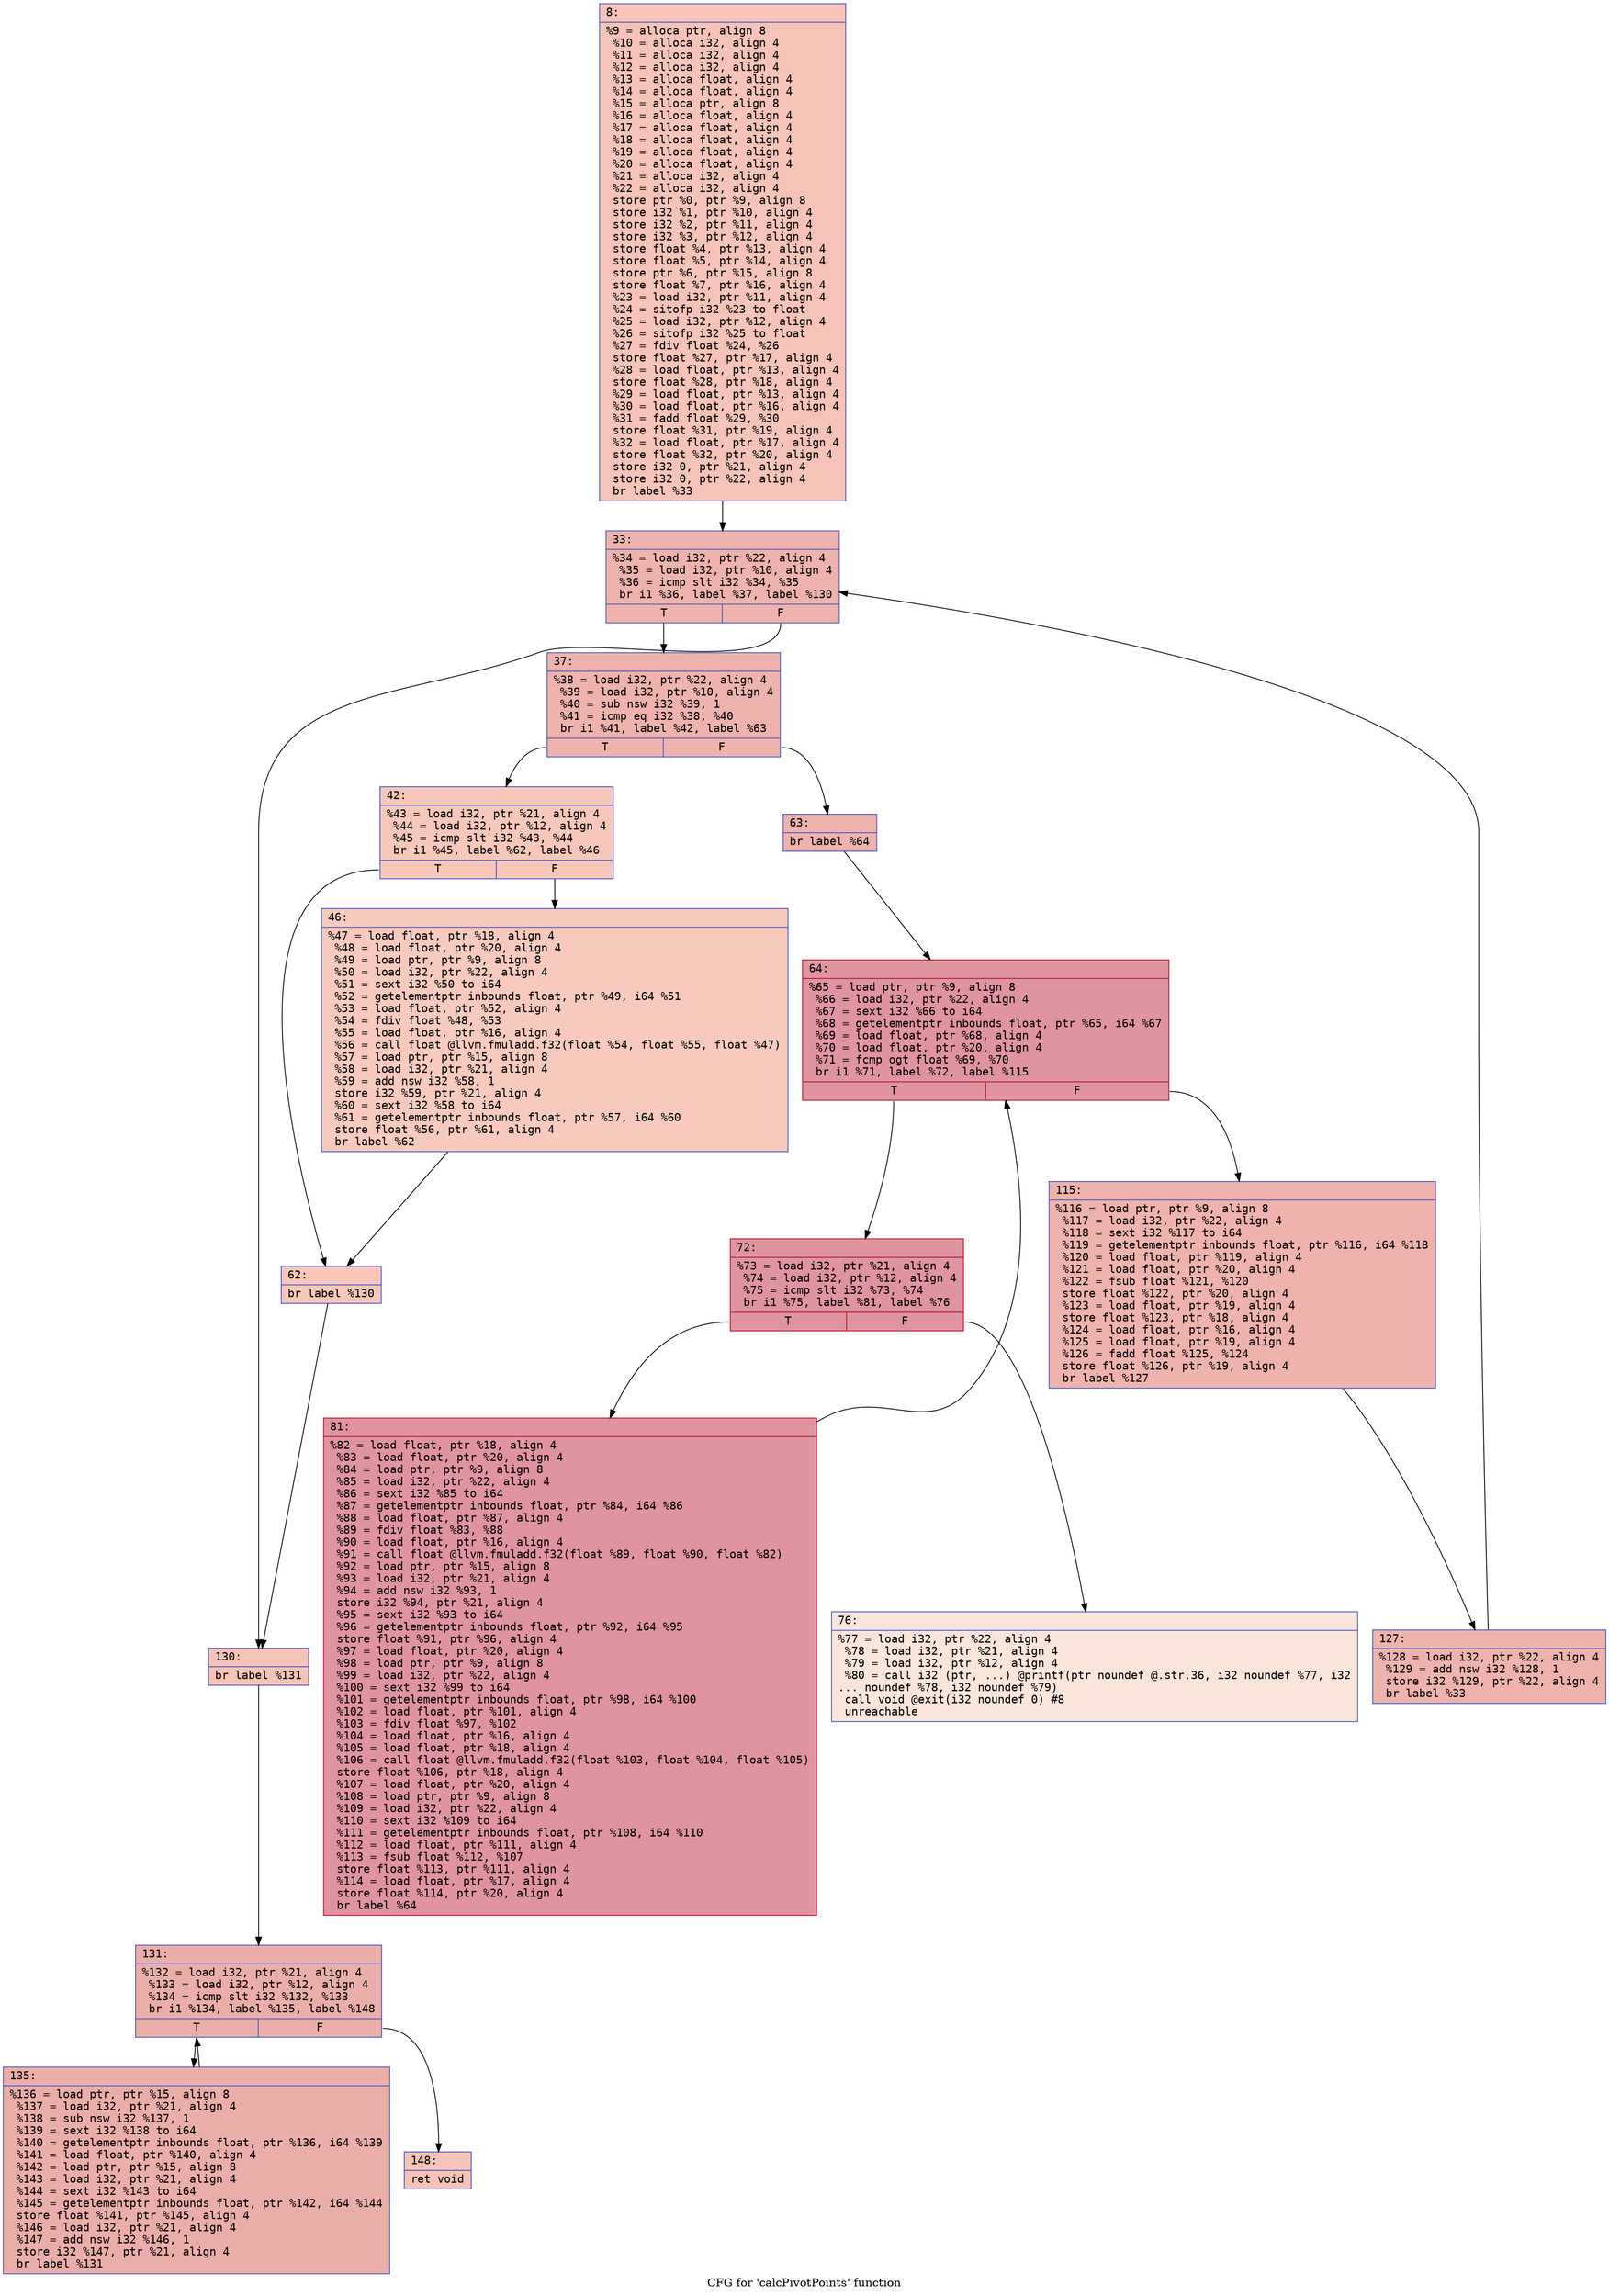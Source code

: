 digraph "CFG for 'calcPivotPoints' function" {
	label="CFG for 'calcPivotPoints' function";

	Node0x600002009450 [shape=record,color="#3d50c3ff", style=filled, fillcolor="#e8765c70" fontname="Courier",label="{8:\l|  %9 = alloca ptr, align 8\l  %10 = alloca i32, align 4\l  %11 = alloca i32, align 4\l  %12 = alloca i32, align 4\l  %13 = alloca float, align 4\l  %14 = alloca float, align 4\l  %15 = alloca ptr, align 8\l  %16 = alloca float, align 4\l  %17 = alloca float, align 4\l  %18 = alloca float, align 4\l  %19 = alloca float, align 4\l  %20 = alloca float, align 4\l  %21 = alloca i32, align 4\l  %22 = alloca i32, align 4\l  store ptr %0, ptr %9, align 8\l  store i32 %1, ptr %10, align 4\l  store i32 %2, ptr %11, align 4\l  store i32 %3, ptr %12, align 4\l  store float %4, ptr %13, align 4\l  store float %5, ptr %14, align 4\l  store ptr %6, ptr %15, align 8\l  store float %7, ptr %16, align 4\l  %23 = load i32, ptr %11, align 4\l  %24 = sitofp i32 %23 to float\l  %25 = load i32, ptr %12, align 4\l  %26 = sitofp i32 %25 to float\l  %27 = fdiv float %24, %26\l  store float %27, ptr %17, align 4\l  %28 = load float, ptr %13, align 4\l  store float %28, ptr %18, align 4\l  %29 = load float, ptr %13, align 4\l  %30 = load float, ptr %16, align 4\l  %31 = fadd float %29, %30\l  store float %31, ptr %19, align 4\l  %32 = load float, ptr %17, align 4\l  store float %32, ptr %20, align 4\l  store i32 0, ptr %21, align 4\l  store i32 0, ptr %22, align 4\l  br label %33\l}"];
	Node0x600002009450 -> Node0x6000020094a0[tooltip="8 -> 33\nProbability 100.00%" ];
	Node0x6000020094a0 [shape=record,color="#3d50c3ff", style=filled, fillcolor="#d6524470" fontname="Courier",label="{33:\l|  %34 = load i32, ptr %22, align 4\l  %35 = load i32, ptr %10, align 4\l  %36 = icmp slt i32 %34, %35\l  br i1 %36, label %37, label %130\l|{<s0>T|<s1>F}}"];
	Node0x6000020094a0:s0 -> Node0x6000020094f0[tooltip="33 -> 37\nProbability 96.88%" ];
	Node0x6000020094a0:s1 -> Node0x600002009860[tooltip="33 -> 130\nProbability 3.12%" ];
	Node0x6000020094f0 [shape=record,color="#3d50c3ff", style=filled, fillcolor="#d6524470" fontname="Courier",label="{37:\l|  %38 = load i32, ptr %22, align 4\l  %39 = load i32, ptr %10, align 4\l  %40 = sub nsw i32 %39, 1\l  %41 = icmp eq i32 %38, %40\l  br i1 %41, label %42, label %63\l|{<s0>T|<s1>F}}"];
	Node0x6000020094f0:s0 -> Node0x600002009540[tooltip="37 -> 42\nProbability 3.12%" ];
	Node0x6000020094f0:s1 -> Node0x600002009630[tooltip="37 -> 63\nProbability 96.88%" ];
	Node0x600002009540 [shape=record,color="#3d50c3ff", style=filled, fillcolor="#ec7f6370" fontname="Courier",label="{42:\l|  %43 = load i32, ptr %21, align 4\l  %44 = load i32, ptr %12, align 4\l  %45 = icmp slt i32 %43, %44\l  br i1 %45, label %62, label %46\l|{<s0>T|<s1>F}}"];
	Node0x600002009540:s0 -> Node0x6000020095e0[tooltip="42 -> 62\nProbability 50.00%" ];
	Node0x600002009540:s1 -> Node0x600002009590[tooltip="42 -> 46\nProbability 50.00%" ];
	Node0x600002009590 [shape=record,color="#3d50c3ff", style=filled, fillcolor="#ef886b70" fontname="Courier",label="{46:\l|  %47 = load float, ptr %18, align 4\l  %48 = load float, ptr %20, align 4\l  %49 = load ptr, ptr %9, align 8\l  %50 = load i32, ptr %22, align 4\l  %51 = sext i32 %50 to i64\l  %52 = getelementptr inbounds float, ptr %49, i64 %51\l  %53 = load float, ptr %52, align 4\l  %54 = fdiv float %48, %53\l  %55 = load float, ptr %16, align 4\l  %56 = call float @llvm.fmuladd.f32(float %54, float %55, float %47)\l  %57 = load ptr, ptr %15, align 8\l  %58 = load i32, ptr %21, align 4\l  %59 = add nsw i32 %58, 1\l  store i32 %59, ptr %21, align 4\l  %60 = sext i32 %58 to i64\l  %61 = getelementptr inbounds float, ptr %57, i64 %60\l  store float %56, ptr %61, align 4\l  br label %62\l}"];
	Node0x600002009590 -> Node0x6000020095e0[tooltip="46 -> 62\nProbability 100.00%" ];
	Node0x6000020095e0 [shape=record,color="#3d50c3ff", style=filled, fillcolor="#ec7f6370" fontname="Courier",label="{62:\l|  br label %130\l}"];
	Node0x6000020095e0 -> Node0x600002009860[tooltip="62 -> 130\nProbability 100.00%" ];
	Node0x600002009630 [shape=record,color="#3d50c3ff", style=filled, fillcolor="#d6524470" fontname="Courier",label="{63:\l|  br label %64\l}"];
	Node0x600002009630 -> Node0x600002009680[tooltip="63 -> 64\nProbability 100.00%" ];
	Node0x600002009680 [shape=record,color="#b70d28ff", style=filled, fillcolor="#b70d2870" fontname="Courier",label="{64:\l|  %65 = load ptr, ptr %9, align 8\l  %66 = load i32, ptr %22, align 4\l  %67 = sext i32 %66 to i64\l  %68 = getelementptr inbounds float, ptr %65, i64 %67\l  %69 = load float, ptr %68, align 4\l  %70 = load float, ptr %20, align 4\l  %71 = fcmp ogt float %69, %70\l  br i1 %71, label %72, label %115\l|{<s0>T|<s1>F}}"];
	Node0x600002009680:s0 -> Node0x6000020096d0[tooltip="64 -> 72\nProbability 96.88%" ];
	Node0x600002009680:s1 -> Node0x6000020097c0[tooltip="64 -> 115\nProbability 3.12%" ];
	Node0x6000020096d0 [shape=record,color="#b70d28ff", style=filled, fillcolor="#b70d2870" fontname="Courier",label="{72:\l|  %73 = load i32, ptr %21, align 4\l  %74 = load i32, ptr %12, align 4\l  %75 = icmp slt i32 %73, %74\l  br i1 %75, label %81, label %76\l|{<s0>T|<s1>F}}"];
	Node0x6000020096d0:s0 -> Node0x600002009770[tooltip="72 -> 81\nProbability 100.00%" ];
	Node0x6000020096d0:s1 -> Node0x600002009720[tooltip="72 -> 76\nProbability 0.00%" ];
	Node0x600002009720 [shape=record,color="#3d50c3ff", style=filled, fillcolor="#f4c5ad70" fontname="Courier",label="{76:\l|  %77 = load i32, ptr %22, align 4\l  %78 = load i32, ptr %21, align 4\l  %79 = load i32, ptr %12, align 4\l  %80 = call i32 (ptr, ...) @printf(ptr noundef @.str.36, i32 noundef %77, i32\l... noundef %78, i32 noundef %79)\l  call void @exit(i32 noundef 0) #8\l  unreachable\l}"];
	Node0x600002009770 [shape=record,color="#b70d28ff", style=filled, fillcolor="#b70d2870" fontname="Courier",label="{81:\l|  %82 = load float, ptr %18, align 4\l  %83 = load float, ptr %20, align 4\l  %84 = load ptr, ptr %9, align 8\l  %85 = load i32, ptr %22, align 4\l  %86 = sext i32 %85 to i64\l  %87 = getelementptr inbounds float, ptr %84, i64 %86\l  %88 = load float, ptr %87, align 4\l  %89 = fdiv float %83, %88\l  %90 = load float, ptr %16, align 4\l  %91 = call float @llvm.fmuladd.f32(float %89, float %90, float %82)\l  %92 = load ptr, ptr %15, align 8\l  %93 = load i32, ptr %21, align 4\l  %94 = add nsw i32 %93, 1\l  store i32 %94, ptr %21, align 4\l  %95 = sext i32 %93 to i64\l  %96 = getelementptr inbounds float, ptr %92, i64 %95\l  store float %91, ptr %96, align 4\l  %97 = load float, ptr %20, align 4\l  %98 = load ptr, ptr %9, align 8\l  %99 = load i32, ptr %22, align 4\l  %100 = sext i32 %99 to i64\l  %101 = getelementptr inbounds float, ptr %98, i64 %100\l  %102 = load float, ptr %101, align 4\l  %103 = fdiv float %97, %102\l  %104 = load float, ptr %16, align 4\l  %105 = load float, ptr %18, align 4\l  %106 = call float @llvm.fmuladd.f32(float %103, float %104, float %105)\l  store float %106, ptr %18, align 4\l  %107 = load float, ptr %20, align 4\l  %108 = load ptr, ptr %9, align 8\l  %109 = load i32, ptr %22, align 4\l  %110 = sext i32 %109 to i64\l  %111 = getelementptr inbounds float, ptr %108, i64 %110\l  %112 = load float, ptr %111, align 4\l  %113 = fsub float %112, %107\l  store float %113, ptr %111, align 4\l  %114 = load float, ptr %17, align 4\l  store float %114, ptr %20, align 4\l  br label %64\l}"];
	Node0x600002009770 -> Node0x600002009680[tooltip="81 -> 64\nProbability 100.00%" ];
	Node0x6000020097c0 [shape=record,color="#3d50c3ff", style=filled, fillcolor="#d6524470" fontname="Courier",label="{115:\l|  %116 = load ptr, ptr %9, align 8\l  %117 = load i32, ptr %22, align 4\l  %118 = sext i32 %117 to i64\l  %119 = getelementptr inbounds float, ptr %116, i64 %118\l  %120 = load float, ptr %119, align 4\l  %121 = load float, ptr %20, align 4\l  %122 = fsub float %121, %120\l  store float %122, ptr %20, align 4\l  %123 = load float, ptr %19, align 4\l  store float %123, ptr %18, align 4\l  %124 = load float, ptr %16, align 4\l  %125 = load float, ptr %19, align 4\l  %126 = fadd float %125, %124\l  store float %126, ptr %19, align 4\l  br label %127\l}"];
	Node0x6000020097c0 -> Node0x600002009810[tooltip="115 -> 127\nProbability 100.00%" ];
	Node0x600002009810 [shape=record,color="#3d50c3ff", style=filled, fillcolor="#d6524470" fontname="Courier",label="{127:\l|  %128 = load i32, ptr %22, align 4\l  %129 = add nsw i32 %128, 1\l  store i32 %129, ptr %22, align 4\l  br label %33\l}"];
	Node0x600002009810 -> Node0x6000020094a0[tooltip="127 -> 33\nProbability 100.00%" ];
	Node0x600002009860 [shape=record,color="#3d50c3ff", style=filled, fillcolor="#e8765c70" fontname="Courier",label="{130:\l|  br label %131\l}"];
	Node0x600002009860 -> Node0x6000020098b0[tooltip="130 -> 131\nProbability 100.00%" ];
	Node0x6000020098b0 [shape=record,color="#3d50c3ff", style=filled, fillcolor="#d0473d70" fontname="Courier",label="{131:\l|  %132 = load i32, ptr %21, align 4\l  %133 = load i32, ptr %12, align 4\l  %134 = icmp slt i32 %132, %133\l  br i1 %134, label %135, label %148\l|{<s0>T|<s1>F}}"];
	Node0x6000020098b0:s0 -> Node0x600002009900[tooltip="131 -> 135\nProbability 96.88%" ];
	Node0x6000020098b0:s1 -> Node0x600002009950[tooltip="131 -> 148\nProbability 3.12%" ];
	Node0x600002009900 [shape=record,color="#3d50c3ff", style=filled, fillcolor="#d0473d70" fontname="Courier",label="{135:\l|  %136 = load ptr, ptr %15, align 8\l  %137 = load i32, ptr %21, align 4\l  %138 = sub nsw i32 %137, 1\l  %139 = sext i32 %138 to i64\l  %140 = getelementptr inbounds float, ptr %136, i64 %139\l  %141 = load float, ptr %140, align 4\l  %142 = load ptr, ptr %15, align 8\l  %143 = load i32, ptr %21, align 4\l  %144 = sext i32 %143 to i64\l  %145 = getelementptr inbounds float, ptr %142, i64 %144\l  store float %141, ptr %145, align 4\l  %146 = load i32, ptr %21, align 4\l  %147 = add nsw i32 %146, 1\l  store i32 %147, ptr %21, align 4\l  br label %131\l}"];
	Node0x600002009900 -> Node0x6000020098b0[tooltip="135 -> 131\nProbability 100.00%" ];
	Node0x600002009950 [shape=record,color="#3d50c3ff", style=filled, fillcolor="#e8765c70" fontname="Courier",label="{148:\l|  ret void\l}"];
}
